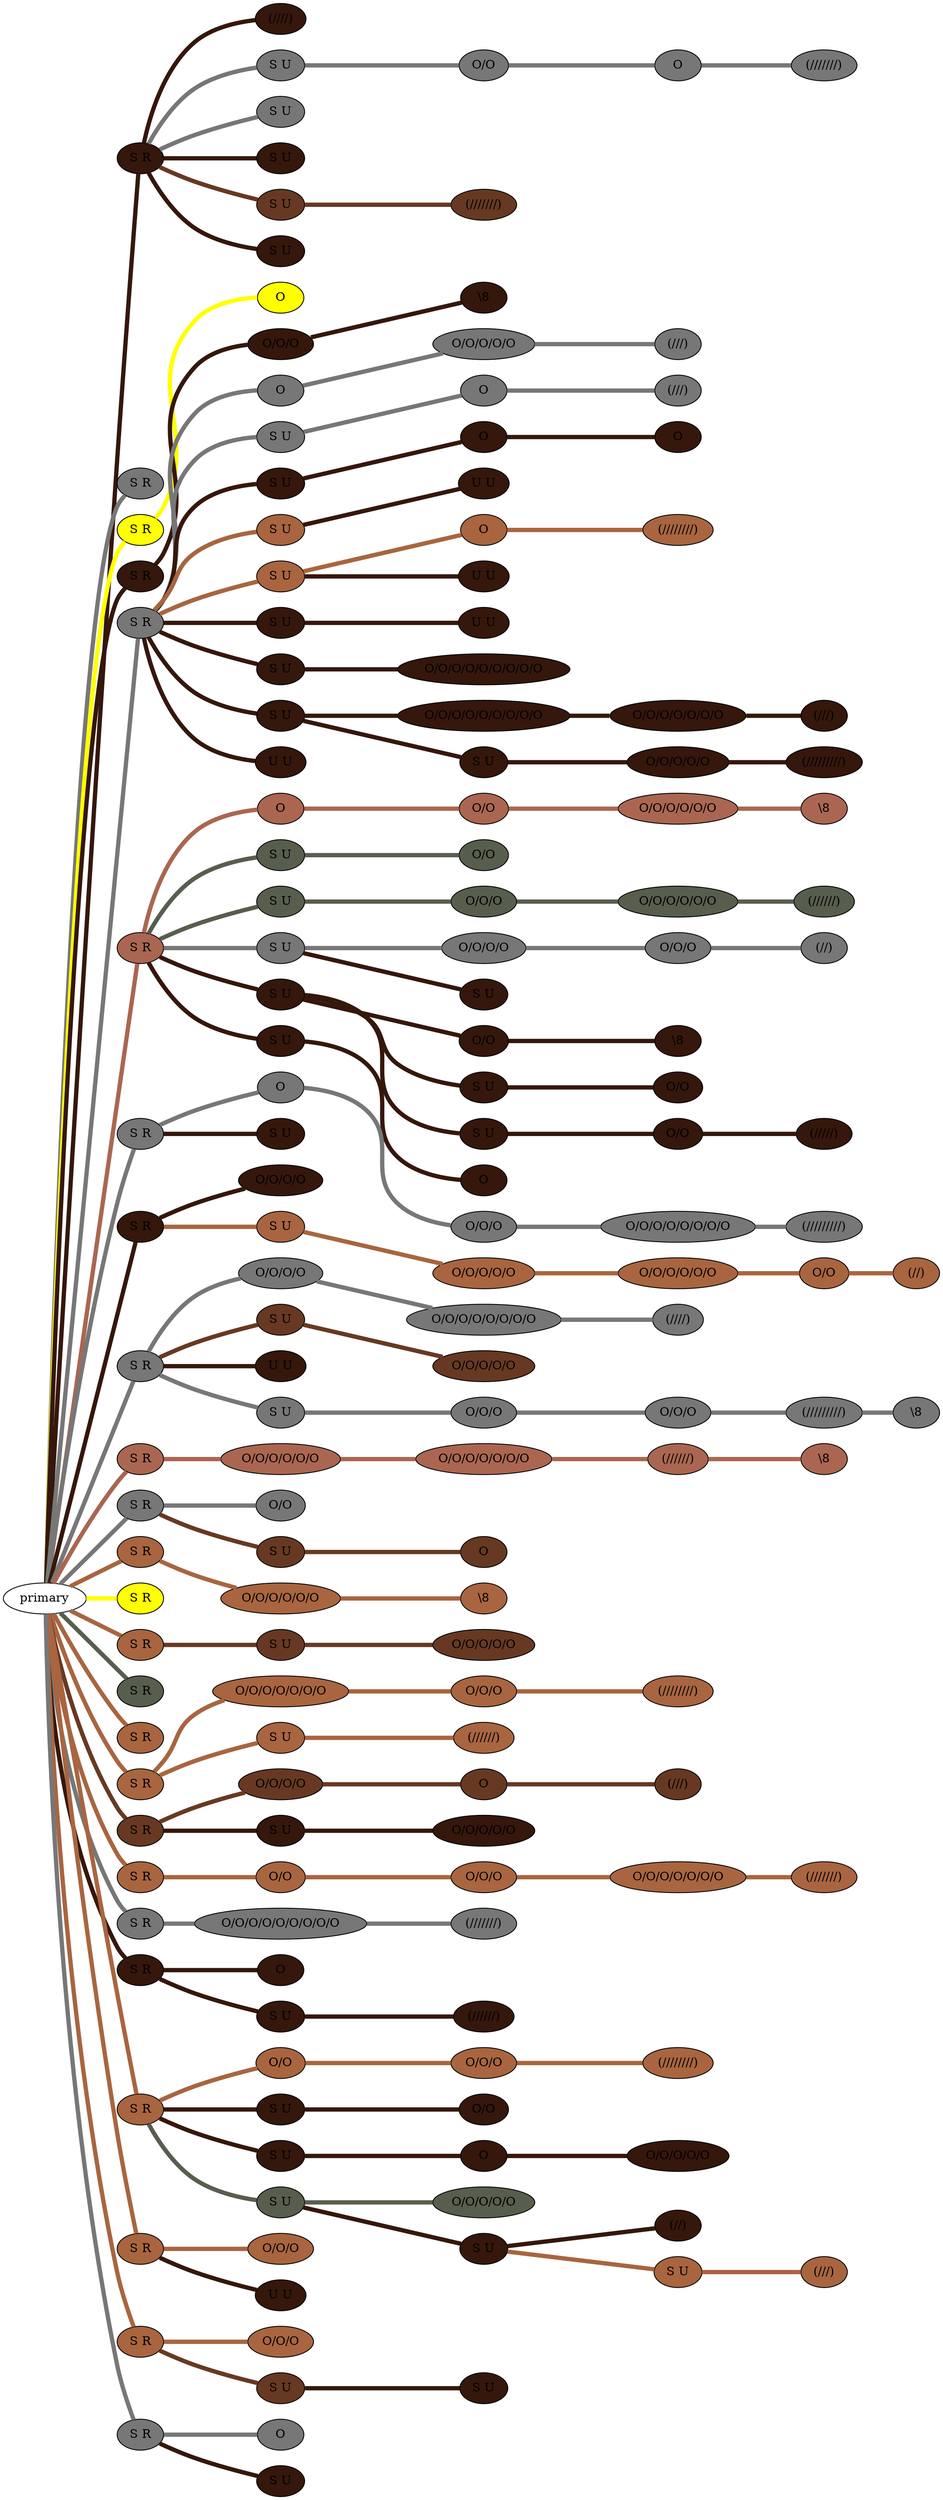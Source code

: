 graph {
 graph [rankdir=LR]
"primary" -- "1" [penwidth=5,color="#35170C"]
"1" [label="S R", style=filled, fillcolor="#35170C"]
"1" -- "1:0" [penwidth=5,color="#35170C"]
"1:0" [label="(////)", style=filled, fillcolor="#35170C"]
"1" -- "1s1" [penwidth=5,color="#777777"]
"1s1" [label="S U", style=filled, fillcolor="#777777"]
"1s1" -- "1s1:0" [penwidth=5,color="#777777"]
"1s1:0" [label="O/O", style=filled, fillcolor="#777777"]
"1s1:0" -- "1s1:1" [penwidth=5,color="#777777"]
"1s1:1" [label="O", style=filled, fillcolor="#777777"]
"1s1:1" -- "1s1:2" [penwidth=5,color="#777777"]
"1s1:2" [label="(///////)", style=filled, fillcolor="#777777"]
"1" -- "1s2" [penwidth=5,color="#777777"]
"1s2" [label="S U", style=filled, fillcolor="#777777"]
"1" -- "1s3" [penwidth=5,color="#35170C"]
"1s3" [label="S U", style=filled, fillcolor="#35170C"]
"1" -- "1s4" [penwidth=5,color="#673923"]
"1s4" [label="S U", style=filled, fillcolor="#673923"]
"1s4" -- "1s4:0" [penwidth=5,color="#673923"]
"1s4:0" [label="(///////)", style=filled, fillcolor="#673923"]
"1" -- "1s5" [penwidth=5,color="#35170C"]
"1s5" [label="S U", style=filled, fillcolor="#35170C"]
"primary" -- "2" [penwidth=5,color="#777777"]
"2" [label="S R", style=filled, fillcolor="#777777"]
"primary" -- "3" [penwidth=5,color=yellow]
"3" [label="S R", style=filled, fillcolor=yellow]
"3" -- "3:0" [penwidth=5,color=yellow]
"3:0" [label="O", style=filled, fillcolor=yellow]
"primary" -- "4" [penwidth=5,color="#35170C"]
"4" [label="S R", style=filled, fillcolor="#35170C"]
"4" -- "4:0" [penwidth=5,color="#35170C"]
"4:0" [label="O/O/O", style=filled, fillcolor="#35170C"]
"4:0" -- "4:1" [penwidth=5,color="#35170C"]
"4:1" [label="\\8", style=filled, fillcolor="#35170C"]
"primary" -- "5" [penwidth=5,color="#777777"]
"5" [label="S R", style=filled, fillcolor="#777777"]
"5" -- "5:0" [penwidth=5,color="#777777"]
"5:0" [label="O", style=filled, fillcolor="#777777"]
"5:0" -- "5:1" [penwidth=5,color="#777777"]
"5:1" [label="O/O/O/O/O", style=filled, fillcolor="#777777"]
"5:1" -- "5:2" [penwidth=5,color="#777777"]
"5:2" [label="(///)", style=filled, fillcolor="#777777"]
"5" -- "5s1" [penwidth=5,color="#777777"]
"5s1" [label="S U", style=filled, fillcolor="#777777"]
"5s1" -- "5s1:0" [penwidth=5,color="#777777"]
"5s1:0" [label="O", style=filled, fillcolor="#777777"]
"5s1:0" -- "5s1:1" [penwidth=5,color="#777777"]
"5s1:1" [label="(///)", style=filled, fillcolor="#777777"]
"5" -- "5s2" [penwidth=5,color="#35170C"]
"5s2" [label="S U", style=filled, fillcolor="#35170C"]
"5s2" -- "5s2:0" [penwidth=5,color="#35170C"]
"5s2:0" [label="O", style=filled, fillcolor="#35170C"]
"5s2:0" -- "5s2:1" [penwidth=5,color="#35170C"]
"5s2:1" [label="O", style=filled, fillcolor="#35170C"]
"5" -- "5s3" [penwidth=5,color="#A86540"]
"5s3" [label="S U", style=filled, fillcolor="#A86540"]
"5s3" -- "5s3s1" [penwidth=5,color="#35170C"]
"5s3s1" [label="U U", style=filled, fillcolor="#35170C"]
"5" -- "5s4" [penwidth=5,color="#A86540"]
"5s4" [label="S U", style=filled, fillcolor="#A86540"]
"5s4" -- "5s4:0" [penwidth=5,color="#A86540"]
"5s4:0" [label="O", style=filled, fillcolor="#A86540"]
"5s4:0" -- "5s4:1" [penwidth=5,color="#A86540"]
"5s4:1" [label="(////////)", style=filled, fillcolor="#A86540"]
"5s4" -- "5s4s1" [penwidth=5,color="#35170C"]
"5s4s1" [label="U U", style=filled, fillcolor="#35170C"]
"5" -- "5s5" [penwidth=5,color="#35170C"]
"5s5" [label="S U", style=filled, fillcolor="#35170C"]
"5s5" -- "5s5s1" [penwidth=5,color="#35170C"]
"5s5s1" [label="U U", style=filled, fillcolor="#35170C"]
"5" -- "5s6" [penwidth=5,color="#35170C"]
"5s6" [label="S U", style=filled, fillcolor="#35170C"]
"5s6" -- "5s6:0" [penwidth=5,color="#35170C"]
"5s6:0" [label="O/O/O/O/O/O/O/O/O", style=filled, fillcolor="#35170C"]
"5" -- "5s7" [penwidth=5,color="#35170C"]
"5s7" [label="S U", style=filled, fillcolor="#35170C"]
"5s7" -- "5s7:0" [penwidth=5,color="#35170C"]
"5s7:0" [label="O/O/O/O/O/O/O/O/O", style=filled, fillcolor="#35170C"]
"5s7:0" -- "5s7:1" [penwidth=5,color="#35170C"]
"5s7:1" [label="O/O/O/O/O/O/O", style=filled, fillcolor="#35170C"]
"5s7:1" -- "5s7:2" [penwidth=5,color="#35170C"]
"5s7:2" [label="(///)", style=filled, fillcolor="#35170C"]
"5s7" -- "5s7s1" [penwidth=5,color="#35170C"]
"5s7s1" [label="S U", style=filled, fillcolor="#35170C"]
"5s7s1" -- "5s7s1:0" [penwidth=5,color="#35170C"]
"5s7s1:0" [label="O/O/O/O/O", style=filled, fillcolor="#35170C"]
"5s7s1:0" -- "5s7s1:1" [penwidth=5,color="#35170C"]
"5s7s1:1" [label="(/////////)", style=filled, fillcolor="#35170C"]
"5" -- "5s8" [penwidth=5,color="#35170C"]
"5s8" [label="U U", style=filled, fillcolor="#35170C"]
"primary" -- "6" [penwidth=5,color="#AA6651"]
"6" [label="S R", style=filled, fillcolor="#AA6651"]
"6" -- "6:0" [penwidth=5,color="#AA6651"]
"6:0" [label="O", style=filled, fillcolor="#AA6651"]
"6:0" -- "6:1" [penwidth=5,color="#AA6651"]
"6:1" [label="O/O", style=filled, fillcolor="#AA6651"]
"6:1" -- "6:2" [penwidth=5,color="#AA6651"]
"6:2" [label="O/O/O/O/O/O", style=filled, fillcolor="#AA6651"]
"6:2" -- "6:3" [penwidth=5,color="#AA6651"]
"6:3" [label="\\8", style=filled, fillcolor="#AA6651"]
"6" -- "6s1" [penwidth=5,color="#575E4E"]
"6s1" [label="S U", style=filled, fillcolor="#575E4E"]
"6s1" -- "6s1:0" [penwidth=5,color="#575E4E"]
"6s1:0" [label="O/O", style=filled, fillcolor="#575E4E"]
"6" -- "6s2" [penwidth=5,color="#575E4E"]
"6s2" [label="S U", style=filled, fillcolor="#575E4E"]
"6s2" -- "6s2:0" [penwidth=5,color="#575E4E"]
"6s2:0" [label="O/O/O", style=filled, fillcolor="#575E4E"]
"6s2:0" -- "6s2:1" [penwidth=5,color="#575E4E"]
"6s2:1" [label="O/O/O/O/O/O", style=filled, fillcolor="#575E4E"]
"6s2:1" -- "6s2:2" [penwidth=5,color="#575E4E"]
"6s2:2" [label="(//////)", style=filled, fillcolor="#575E4E"]
"6" -- "6s3" [penwidth=5,color="#777777"]
"6s3" [label="S U", style=filled, fillcolor="#777777"]
"6s3" -- "6s3:0" [penwidth=5,color="#777777"]
"6s3:0" [label="O/O/O/O", style=filled, fillcolor="#777777"]
"6s3:0" -- "6s3:1" [penwidth=5,color="#777777"]
"6s3:1" [label="O/O/O", style=filled, fillcolor="#777777"]
"6s3:1" -- "6s3:2" [penwidth=5,color="#777777"]
"6s3:2" [label="(//)", style=filled, fillcolor="#777777"]
"6s3" -- "6s3s1" [penwidth=5,color="#35170C"]
"6s3s1" [label="S U", style=filled, fillcolor="#35170C"]
"6" -- "6s4" [penwidth=5,color="#35170C"]
"6s4" [label="S U", style=filled, fillcolor="#35170C"]
"6s4" -- "6s4:0" [penwidth=5,color="#35170C"]
"6s4:0" [label="O/O", style=filled, fillcolor="#35170C"]
"6s4:0" -- "6s4:1" [penwidth=5,color="#35170C"]
"6s4:1" [label="\\8", style=filled, fillcolor="#35170C"]
"6s4" -- "6s4s1" [penwidth=5,color="#35170C"]
"6s4s1" [label="S U", style=filled, fillcolor="#35170C"]
"6s4s1" -- "6s4s1:0" [penwidth=5,color="#35170C"]
"6s4s1:0" [label="O/O", style=filled, fillcolor="#35170C"]
"6s4" -- "6s4s2" [penwidth=5,color="#35170C"]
"6s4s2" [label="S U", style=filled, fillcolor="#35170C"]
"6s4s2" -- "6s4s2:0" [penwidth=5,color="#35170C"]
"6s4s2:0" [label="O/O", style=filled, fillcolor="#35170C"]
"6s4s2:0" -- "6s4s2:1" [penwidth=5,color="#35170C"]
"6s4s2:1" [label="(/////)", style=filled, fillcolor="#35170C"]
"6" -- "6s5" [penwidth=5,color="#35170C"]
"6s5" [label="S U", style=filled, fillcolor="#35170C"]
"6s5" -- "6s5:0" [penwidth=5,color="#35170C"]
"6s5:0" [label="O", style=filled, fillcolor="#35170C"]
"primary" -- "7" [penwidth=5,color="#777777"]
"7" [label="S R", style=filled, fillcolor="#777777"]
"7" -- "7:0" [penwidth=5,color="#777777"]
"7:0" [label="O", style=filled, fillcolor="#777777"]
"7:0" -- "7:1" [penwidth=5,color="#777777"]
"7:1" [label="O/O/O", style=filled, fillcolor="#777777"]
"7:1" -- "7:2" [penwidth=5,color="#777777"]
"7:2" [label="O/O/O/O/O/O/O/O", style=filled, fillcolor="#777777"]
"7:2" -- "7:3" [penwidth=5,color="#777777"]
"7:3" [label="(/////////)", style=filled, fillcolor="#777777"]
"7" -- "7s1" [penwidth=5,color="#35170C"]
"7s1" [label="S U", style=filled, fillcolor="#35170C"]
"primary" -- "8" [penwidth=5,color="#35170C"]
"8" [label="S R", style=filled, fillcolor="#35170C"]
"8" -- "8:0" [penwidth=5,color="#35170C"]
"8:0" [label="O/O/O/O", style=filled, fillcolor="#35170C"]
"8" -- "8s1" [penwidth=5,color="#A86540"]
"8s1" [label="S U", style=filled, fillcolor="#A86540"]
"8s1" -- "8s1:0" [penwidth=5,color="#A86540"]
"8s1:0" [label="O/O/O/O/O", style=filled, fillcolor="#A86540"]
"8s1:0" -- "8s1:1" [penwidth=5,color="#A86540"]
"8s1:1" [label="O/O/O/O/O/O", style=filled, fillcolor="#A86540"]
"8s1:1" -- "8s1:2" [penwidth=5,color="#A86540"]
"8s1:2" [label="O/O", style=filled, fillcolor="#A86540"]
"8s1:2" -- "8s1:3" [penwidth=5,color="#A86540"]
"8s1:3" [label="(//)", style=filled, fillcolor="#A86540"]
"primary" -- "9" [penwidth=5,color="#777777"]
"9" [label="S R", style=filled, fillcolor="#777777"]
"9" -- "9:0" [penwidth=5,color="#777777"]
"9:0" [label="O/O/O/O", style=filled, fillcolor="#777777"]
"9:0" -- "9:1" [penwidth=5,color="#777777"]
"9:1" [label="O/O/O/O/O/O/O/O", style=filled, fillcolor="#777777"]
"9:1" -- "9:2" [penwidth=5,color="#777777"]
"9:2" [label="(////)", style=filled, fillcolor="#777777"]
"9" -- "9s1" [penwidth=5,color="#673923"]
"9s1" [label="S U", style=filled, fillcolor="#673923"]
"9s1" -- "9s1:0" [penwidth=5,color="#673923"]
"9s1:0" [label="O/O/O/O/O", style=filled, fillcolor="#673923"]
"9" -- "9s2" [penwidth=5,color="#35170C"]
"9s2" [label="U U", style=filled, fillcolor="#35170C"]
"9" -- "9s3" [penwidth=5,color="#777777"]
"9s3" [label="S U", style=filled, fillcolor="#777777"]
"9s3" -- "9s3:0" [penwidth=5,color="#777777"]
"9s3:0" [label="O/O/O", style=filled, fillcolor="#777777"]
"9s3:0" -- "9s3:1" [penwidth=5,color="#777777"]
"9s3:1" [label="O/O/O", style=filled, fillcolor="#777777"]
"9s3:1" -- "9s3:2" [penwidth=5,color="#777777"]
"9s3:2" [label="(/////////)", style=filled, fillcolor="#777777"]
"9s3:2" -- "9s3:3" [penwidth=5,color="#777777"]
"9s3:3" [label="\\8", style=filled, fillcolor="#777777"]
"primary" -- "10" [penwidth=5,color="#AA6651"]
"10" [label="S R", style=filled, fillcolor="#AA6651"]
"10" -- "10:0" [penwidth=5,color="#AA6651"]
"10:0" [label="O/O/O/O/O/O", style=filled, fillcolor="#AA6651"]
"10:0" -- "10:1" [penwidth=5,color="#AA6651"]
"10:1" [label="O/O/O/O/O/O/O", style=filled, fillcolor="#AA6651"]
"10:1" -- "10:2" [penwidth=5,color="#AA6651"]
"10:2" [label="(//////)", style=filled, fillcolor="#AA6651"]
"10:2" -- "10:3" [penwidth=5,color="#AA6651"]
"10:3" [label="\\8", style=filled, fillcolor="#AA6651"]
"primary" -- "11" [penwidth=5,color="#777777"]
"11" [label="S R", style=filled, fillcolor="#777777"]
"11" -- "11:0" [penwidth=5,color="#777777"]
"11:0" [label="O/O", style=filled, fillcolor="#777777"]
"11" -- "11s1" [penwidth=5,color="#673923"]
"11s1" [label="S U", style=filled, fillcolor="#673923"]
"11s1" -- "11s1:0" [penwidth=5,color="#673923"]
"11s1:0" [label="O", style=filled, fillcolor="#673923"]
"primary" -- "12" [penwidth=5,color="#A86540"]
"12" [label="S R", style=filled, fillcolor="#A86540"]
"12" -- "12:0" [penwidth=5,color="#A86540"]
"12:0" [label="O/O/O/O/O/O", style=filled, fillcolor="#A86540"]
"12:0" -- "12:1" [penwidth=5,color="#A86540"]
"12:1" [label="\\8", style=filled, fillcolor="#A86540"]
"primary" -- "13" [penwidth=5,color=yellow]
"13" [label="S R", style=filled, fillcolor=yellow]
"primary" -- "14" [penwidth=5,color="#A86540"]
"14" [label="S R", style=filled, fillcolor="#A86540"]
"14" -- "14s1" [penwidth=5,color="#673923"]
"14s1" [label="S U", style=filled, fillcolor="#673923"]
"14s1" -- "14s1:0" [penwidth=5,color="#673923"]
"14s1:0" [label="O/O/O/O/O", style=filled, fillcolor="#673923"]
"primary" -- "15" [penwidth=5,color="#575E4E"]
"15" [label="S R", style=filled, fillcolor="#575E4E"]
"primary" -- "16" [penwidth=5,color="#A86540"]
"16" [label="S R", style=filled, fillcolor="#A86540"]
"primary" -- "17" [penwidth=5,color="#A86540"]
"17" [label="S R", style=filled, fillcolor="#A86540"]
"17" -- "17:0" [penwidth=5,color="#A86540"]
"17:0" [label="O/O/O/O/O/O/O", style=filled, fillcolor="#A86540"]
"17:0" -- "17:1" [penwidth=5,color="#A86540"]
"17:1" [label="O/O/O", style=filled, fillcolor="#A86540"]
"17:1" -- "17:2" [penwidth=5,color="#A86540"]
"17:2" [label="(////////)", style=filled, fillcolor="#A86540"]
"17" -- "17s1" [penwidth=5,color="#A86540"]
"17s1" [label="S U", style=filled, fillcolor="#A86540"]
"17s1" -- "17s1:0" [penwidth=5,color="#A86540"]
"17s1:0" [label="(//////)", style=filled, fillcolor="#A86540"]
"primary" -- "18" [penwidth=5,color="#673923"]
"18" [label="S R", style=filled, fillcolor="#673923"]
"18" -- "18:0" [penwidth=5,color="#673923"]
"18:0" [label="O/O/O/O", style=filled, fillcolor="#673923"]
"18:0" -- "18:1" [penwidth=5,color="#673923"]
"18:1" [label="O", style=filled, fillcolor="#673923"]
"18:1" -- "18:2" [penwidth=5,color="#673923"]
"18:2" [label="(///)", style=filled, fillcolor="#673923"]
"18" -- "18s1" [penwidth=5,color="#35170C"]
"18s1" [label="S U", style=filled, fillcolor="#35170C"]
"18s1" -- "18s1:0" [penwidth=5,color="#35170C"]
"18s1:0" [label="O/O/O/O/O", style=filled, fillcolor="#35170C"]
"primary" -- "19" [penwidth=5,color="#A86540"]
"19" [label="S R", style=filled, fillcolor="#A86540"]
"19" -- "19:0" [penwidth=5,color="#A86540"]
"19:0" [label="O/O", style=filled, fillcolor="#A86540"]
"19:0" -- "19:1" [penwidth=5,color="#A86540"]
"19:1" [label="O/O/O", style=filled, fillcolor="#A86540"]
"19:1" -- "19:2" [penwidth=5,color="#A86540"]
"19:2" [label="O/O/O/O/O/O/O", style=filled, fillcolor="#A86540"]
"19:2" -- "19:3" [penwidth=5,color="#A86540"]
"19:3" [label="(///////)", style=filled, fillcolor="#A86540"]
"primary" -- "20" [penwidth=5,color="#777777"]
"20" [label="S R", style=filled, fillcolor="#777777"]
"20" -- "20:0" [penwidth=5,color="#777777"]
"20:0" [label="O/O/O/O/O/O/O/O/O", style=filled, fillcolor="#777777"]
"20:0" -- "20:1" [penwidth=5,color="#777777"]
"20:1" [label="(///////)", style=filled, fillcolor="#777777"]
"primary" -- "21" [penwidth=5,color="#35170C"]
"21" [label="S R", style=filled, fillcolor="#35170C"]
"21" -- "21:0" [penwidth=5,color="#35170C"]
"21:0" [label="O", style=filled, fillcolor="#35170C"]
"21" -- "21s1" [penwidth=5,color="#35170C"]
"21s1" [label="S U", style=filled, fillcolor="#35170C"]
"21s1" -- "21s1:0" [penwidth=5,color="#35170C"]
"21s1:0" [label="(//////)", style=filled, fillcolor="#35170C"]
"primary" -- "22" [penwidth=5,color="#A86540"]
"22" [label="S R", style=filled, fillcolor="#A86540"]
"22" -- "22:0" [penwidth=5,color="#A86540"]
"22:0" [label="O/O", style=filled, fillcolor="#A86540"]
"22:0" -- "22:1" [penwidth=5,color="#A86540"]
"22:1" [label="O/O/O", style=filled, fillcolor="#A86540"]
"22:1" -- "22:2" [penwidth=5,color="#A86540"]
"22:2" [label="(////////)", style=filled, fillcolor="#A86540"]
"22" -- "22s1" [penwidth=5,color="#35170C"]
"22s1" [label="S U", style=filled, fillcolor="#35170C"]
"22s1" -- "22s1:0" [penwidth=5,color="#35170C"]
"22s1:0" [label="O/O", style=filled, fillcolor="#35170C"]
"22" -- "22s2" [penwidth=5,color="#35170C"]
"22s2" [label="S U", style=filled, fillcolor="#35170C"]
"22s2" -- "22s2:0" [penwidth=5,color="#35170C"]
"22s2:0" [label="O", style=filled, fillcolor="#35170C"]
"22s2:0" -- "22s2:1" [penwidth=5,color="#35170C"]
"22s2:1" [label="O/O/O/O/O", style=filled, fillcolor="#35170C"]
"22" -- "22s3" [penwidth=5,color="#575E4E"]
"22s3" [label="S U", style=filled, fillcolor="#575E4E"]
"22s3" -- "22s3:0" [penwidth=5,color="#575E4E"]
"22s3:0" [label="O/O/O/O/O", style=filled, fillcolor="#575E4E"]
"22s3" -- "22s3s1" [penwidth=5,color="#35170C"]
"22s3s1" [label="S U", style=filled, fillcolor="#35170C"]
"22s3s1" -- "22s3s1:0" [penwidth=5,color="#35170C"]
"22s3s1:0" [label="(//)", style=filled, fillcolor="#35170C"]
"22s3s1" -- "22s3s1s1" [penwidth=5,color="#A86540"]
"22s3s1s1" [label="S U", style=filled, fillcolor="#A86540"]
"22s3s1s1" -- "22s3s1s1:0" [penwidth=5,color="#A86540"]
"22s3s1s1:0" [label="(///)", style=filled, fillcolor="#A86540"]
"primary" -- "23" [penwidth=5,color="#A86540"]
"23" [label="S R", style=filled, fillcolor="#A86540"]
"23" -- "23:0" [penwidth=5,color="#A86540"]
"23:0" [label="O/O/O", style=filled, fillcolor="#A86540"]
"23" -- "23s1" [penwidth=5,color="#35170C"]
"23s1" [label="U U", style=filled, fillcolor="#35170C"]
"primary" -- "24" [penwidth=5,color="#A86540"]
"24" [label="S R", style=filled, fillcolor="#A86540"]
"24" -- "24:0" [penwidth=5,color="#A86540"]
"24:0" [label="O/O/O", style=filled, fillcolor="#A86540"]
"24" -- "24s1" [penwidth=5,color="#673923"]
"24s1" [label="S U", style=filled, fillcolor="#673923"]
"24s1" -- "24s1s1" [penwidth=5,color="#35170C"]
"24s1s1" [label="S U", style=filled, fillcolor="#35170C"]
"primary" -- "25" [penwidth=5,color="#777777"]
"25" [label="S R", style=filled, fillcolor="#777777"]
"25" -- "25:0" [penwidth=5,color="#777777"]
"25:0" [label="O", style=filled, fillcolor="#777777"]
"25" -- "25s1" [penwidth=5,color="#35170C"]
"25s1" [label="S U", style=filled, fillcolor="#35170C"]
}
